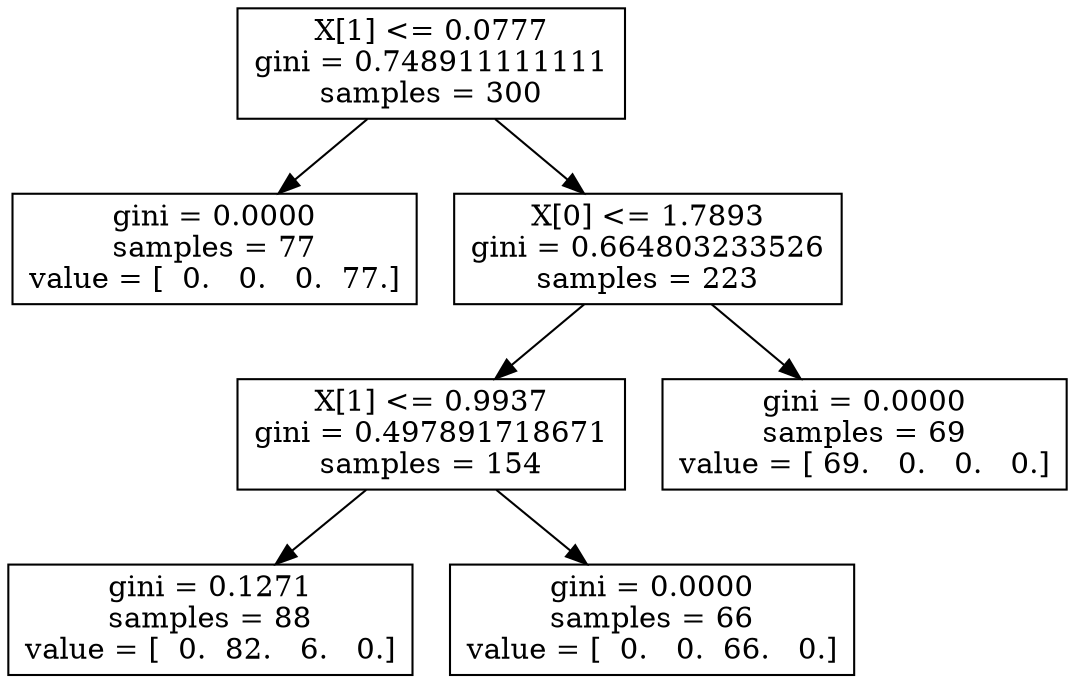 digraph Tree {
0 [label="X[1] <= 0.0777\ngini = 0.748911111111\nsamples = 300", shape="box"] ;
1 [label="gini = 0.0000\nsamples = 77\nvalue = [  0.   0.   0.  77.]", shape="box"] ;
0 -> 1 ;
2 [label="X[0] <= 1.7893\ngini = 0.664803233526\nsamples = 223", shape="box"] ;
0 -> 2 ;
3 [label="X[1] <= 0.9937\ngini = 0.497891718671\nsamples = 154", shape="box"] ;
2 -> 3 ;
4 [label="gini = 0.1271\nsamples = 88\nvalue = [  0.  82.   6.   0.]", shape="box"] ;
3 -> 4 ;
5 [label="gini = 0.0000\nsamples = 66\nvalue = [  0.   0.  66.   0.]", shape="box"] ;
3 -> 5 ;
6 [label="gini = 0.0000\nsamples = 69\nvalue = [ 69.   0.   0.   0.]", shape="box"] ;
2 -> 6 ;
}